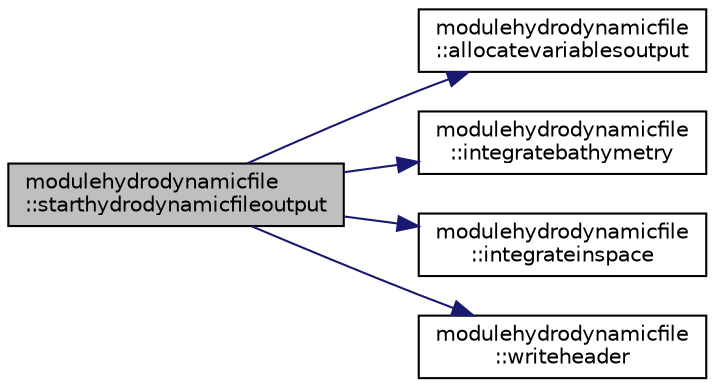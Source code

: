 digraph "modulehydrodynamicfile::starthydrodynamicfileoutput"
{
 // LATEX_PDF_SIZE
  edge [fontname="Helvetica",fontsize="10",labelfontname="Helvetica",labelfontsize="10"];
  node [fontname="Helvetica",fontsize="10",shape=record];
  rankdir="LR";
  Node1 [label="modulehydrodynamicfile\l::starthydrodynamicfileoutput",height=0.2,width=0.4,color="black", fillcolor="grey75", style="filled", fontcolor="black",tooltip=" "];
  Node1 -> Node2 [color="midnightblue",fontsize="10",style="solid",fontname="Helvetica"];
  Node2 [label="modulehydrodynamicfile\l::allocatevariablesoutput",height=0.2,width=0.4,color="black", fillcolor="white", style="filled",URL="$namespacemodulehydrodynamicfile.html#a395d8802270df14831dc0865064f36c1",tooltip=" "];
  Node1 -> Node3 [color="midnightblue",fontsize="10",style="solid",fontname="Helvetica"];
  Node3 [label="modulehydrodynamicfile\l::integratebathymetry",height=0.2,width=0.4,color="black", fillcolor="white", style="filled",URL="$namespacemodulehydrodynamicfile.html#ae3afcd841fecf4aa1c250de0db5419e7",tooltip=" "];
  Node1 -> Node4 [color="midnightblue",fontsize="10",style="solid",fontname="Helvetica"];
  Node4 [label="modulehydrodynamicfile\l::integrateinspace",height=0.2,width=0.4,color="black", fillcolor="white", style="filled",URL="$namespacemodulehydrodynamicfile.html#a567935da3a6ce143ef24e8bb5f4787ea",tooltip=" "];
  Node1 -> Node5 [color="midnightblue",fontsize="10",style="solid",fontname="Helvetica"];
  Node5 [label="modulehydrodynamicfile\l::writeheader",height=0.2,width=0.4,color="black", fillcolor="white", style="filled",URL="$namespacemodulehydrodynamicfile.html#ad777d9126fa56a82299811343a399ea8",tooltip=" "];
}

